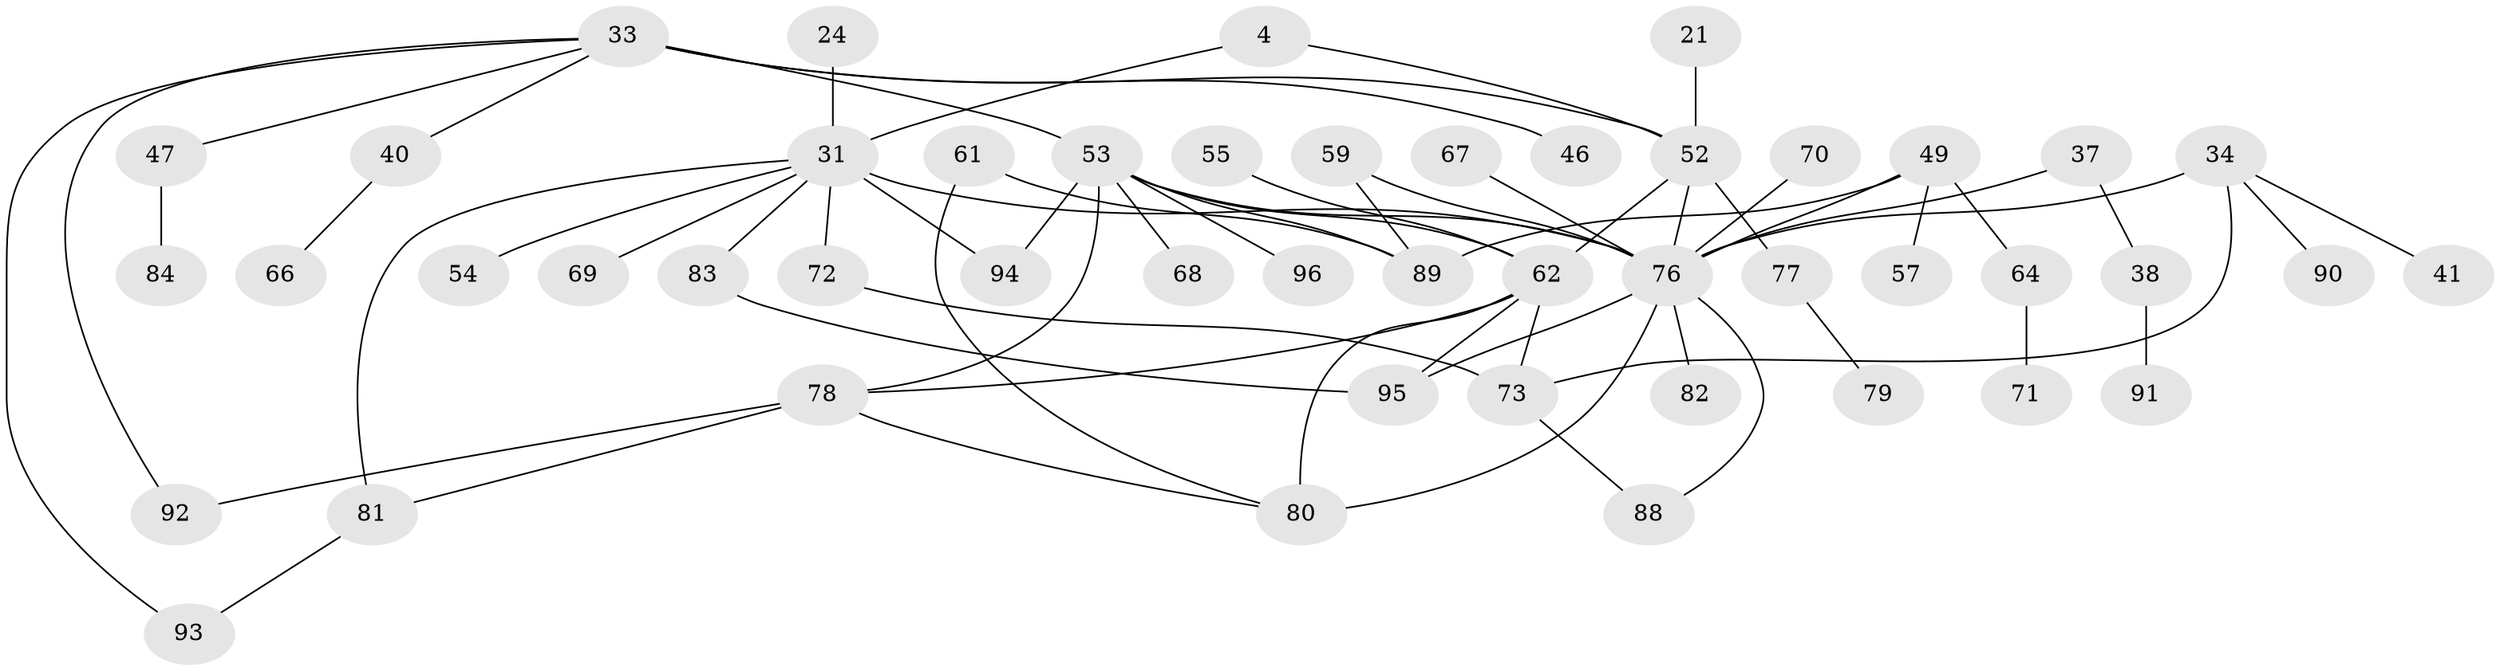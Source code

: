 // original degree distribution, {2: 0.3541666666666667, 8: 0.010416666666666666, 6: 0.052083333333333336, 4: 0.10416666666666667, 5: 0.0625, 3: 0.20833333333333334, 1: 0.20833333333333334}
// Generated by graph-tools (version 1.1) at 2025/42/03/09/25 04:42:06]
// undirected, 48 vertices, 65 edges
graph export_dot {
graph [start="1"]
  node [color=gray90,style=filled];
  4;
  21;
  24;
  31 [super="+18+20"];
  33 [super="+17"];
  34 [super="+19+28"];
  37;
  38;
  40;
  41;
  46 [super="+35"];
  47;
  49 [super="+48"];
  52 [super="+22+11+32+14"];
  53 [super="+27+7+10"];
  54;
  55;
  57;
  59;
  61;
  62 [super="+39+43+60"];
  64;
  66;
  67;
  68;
  69 [super="+26"];
  70;
  71;
  72;
  73;
  76 [super="+13+63+29"];
  77;
  78 [super="+74"];
  79;
  80 [super="+42"];
  81 [super="+75"];
  82 [super="+65"];
  83;
  84;
  88;
  89 [super="+85"];
  90;
  91;
  92 [super="+87"];
  93;
  94 [super="+58"];
  95 [super="+30+86"];
  96;
  4 -- 31;
  4 -- 52;
  21 -- 52;
  24 -- 31;
  31 -- 54;
  31 -- 83;
  31 -- 72;
  31 -- 76 [weight=3];
  31 -- 94;
  31 -- 69;
  31 -- 81;
  33 -- 93;
  33 -- 52 [weight=2];
  33 -- 40;
  33 -- 47;
  33 -- 53;
  33 -- 92;
  33 -- 46;
  34 -- 76 [weight=4];
  34 -- 73;
  34 -- 41 [weight=2];
  34 -- 90;
  37 -- 38;
  37 -- 76;
  38 -- 91;
  40 -- 66;
  47 -- 84;
  49 -- 64;
  49 -- 76;
  49 -- 57;
  49 -- 89;
  52 -- 77;
  52 -- 62 [weight=2];
  52 -- 76 [weight=2];
  53 -- 62 [weight=3];
  53 -- 89 [weight=2];
  53 -- 76;
  53 -- 96;
  53 -- 68;
  53 -- 78;
  53 -- 94;
  55 -- 62;
  59 -- 76;
  59 -- 89;
  61 -- 80;
  61 -- 89;
  62 -- 80 [weight=2];
  62 -- 73;
  62 -- 95;
  62 -- 78;
  64 -- 71;
  67 -- 76;
  70 -- 76;
  72 -- 73;
  73 -- 88;
  76 -- 80 [weight=2];
  76 -- 88;
  76 -- 82 [weight=2];
  76 -- 95;
  77 -- 79;
  78 -- 80;
  78 -- 92;
  78 -- 81;
  81 -- 93;
  83 -- 95;
}
